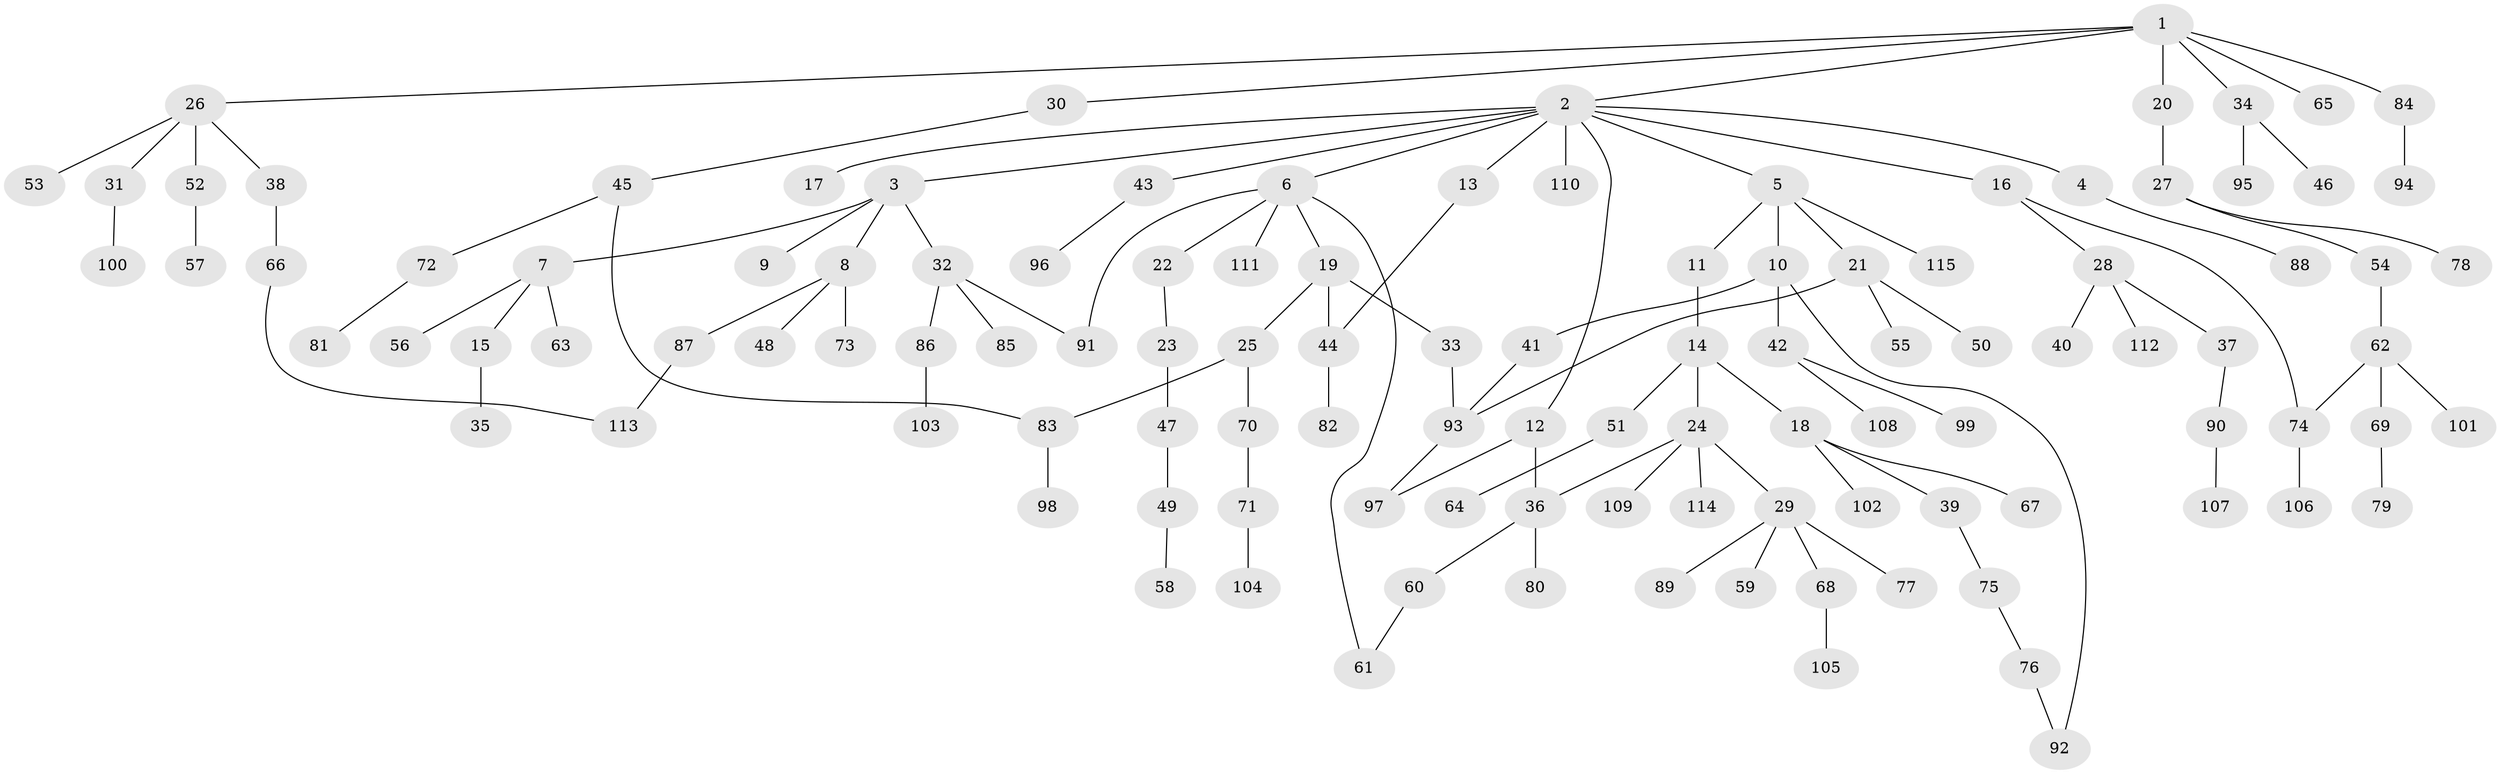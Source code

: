 // coarse degree distribution, {7: 0.0125, 11: 0.0125, 5: 0.0875, 2: 0.2625, 8: 0.0125, 4: 0.05, 1: 0.4625, 3: 0.1}
// Generated by graph-tools (version 1.1) at 2025/17/03/04/25 18:17:07]
// undirected, 115 vertices, 125 edges
graph export_dot {
graph [start="1"]
  node [color=gray90,style=filled];
  1;
  2;
  3;
  4;
  5;
  6;
  7;
  8;
  9;
  10;
  11;
  12;
  13;
  14;
  15;
  16;
  17;
  18;
  19;
  20;
  21;
  22;
  23;
  24;
  25;
  26;
  27;
  28;
  29;
  30;
  31;
  32;
  33;
  34;
  35;
  36;
  37;
  38;
  39;
  40;
  41;
  42;
  43;
  44;
  45;
  46;
  47;
  48;
  49;
  50;
  51;
  52;
  53;
  54;
  55;
  56;
  57;
  58;
  59;
  60;
  61;
  62;
  63;
  64;
  65;
  66;
  67;
  68;
  69;
  70;
  71;
  72;
  73;
  74;
  75;
  76;
  77;
  78;
  79;
  80;
  81;
  82;
  83;
  84;
  85;
  86;
  87;
  88;
  89;
  90;
  91;
  92;
  93;
  94;
  95;
  96;
  97;
  98;
  99;
  100;
  101;
  102;
  103;
  104;
  105;
  106;
  107;
  108;
  109;
  110;
  111;
  112;
  113;
  114;
  115;
  1 -- 2;
  1 -- 20;
  1 -- 26;
  1 -- 30;
  1 -- 34;
  1 -- 65;
  1 -- 84;
  2 -- 3;
  2 -- 4;
  2 -- 5;
  2 -- 6;
  2 -- 12;
  2 -- 13;
  2 -- 16;
  2 -- 17;
  2 -- 43;
  2 -- 110;
  3 -- 7;
  3 -- 8;
  3 -- 9;
  3 -- 32;
  4 -- 88;
  5 -- 10;
  5 -- 11;
  5 -- 21;
  5 -- 115;
  6 -- 19;
  6 -- 22;
  6 -- 111;
  6 -- 91;
  6 -- 61;
  7 -- 15;
  7 -- 56;
  7 -- 63;
  8 -- 48;
  8 -- 73;
  8 -- 87;
  10 -- 41;
  10 -- 42;
  10 -- 92;
  11 -- 14;
  12 -- 36;
  12 -- 97;
  13 -- 44;
  14 -- 18;
  14 -- 24;
  14 -- 51;
  15 -- 35;
  16 -- 28;
  16 -- 74;
  18 -- 39;
  18 -- 67;
  18 -- 102;
  19 -- 25;
  19 -- 33;
  19 -- 44;
  20 -- 27;
  21 -- 50;
  21 -- 55;
  21 -- 93;
  22 -- 23;
  23 -- 47;
  24 -- 29;
  24 -- 36;
  24 -- 109;
  24 -- 114;
  25 -- 70;
  25 -- 83;
  26 -- 31;
  26 -- 38;
  26 -- 52;
  26 -- 53;
  27 -- 54;
  27 -- 78;
  28 -- 37;
  28 -- 40;
  28 -- 112;
  29 -- 59;
  29 -- 68;
  29 -- 77;
  29 -- 89;
  30 -- 45;
  31 -- 100;
  32 -- 85;
  32 -- 86;
  32 -- 91;
  33 -- 93;
  34 -- 46;
  34 -- 95;
  36 -- 60;
  36 -- 80;
  37 -- 90;
  38 -- 66;
  39 -- 75;
  41 -- 93;
  42 -- 99;
  42 -- 108;
  43 -- 96;
  44 -- 82;
  45 -- 72;
  45 -- 83;
  47 -- 49;
  49 -- 58;
  51 -- 64;
  52 -- 57;
  54 -- 62;
  60 -- 61;
  62 -- 69;
  62 -- 74;
  62 -- 101;
  66 -- 113;
  68 -- 105;
  69 -- 79;
  70 -- 71;
  71 -- 104;
  72 -- 81;
  74 -- 106;
  75 -- 76;
  76 -- 92;
  83 -- 98;
  84 -- 94;
  86 -- 103;
  87 -- 113;
  90 -- 107;
  93 -- 97;
}
